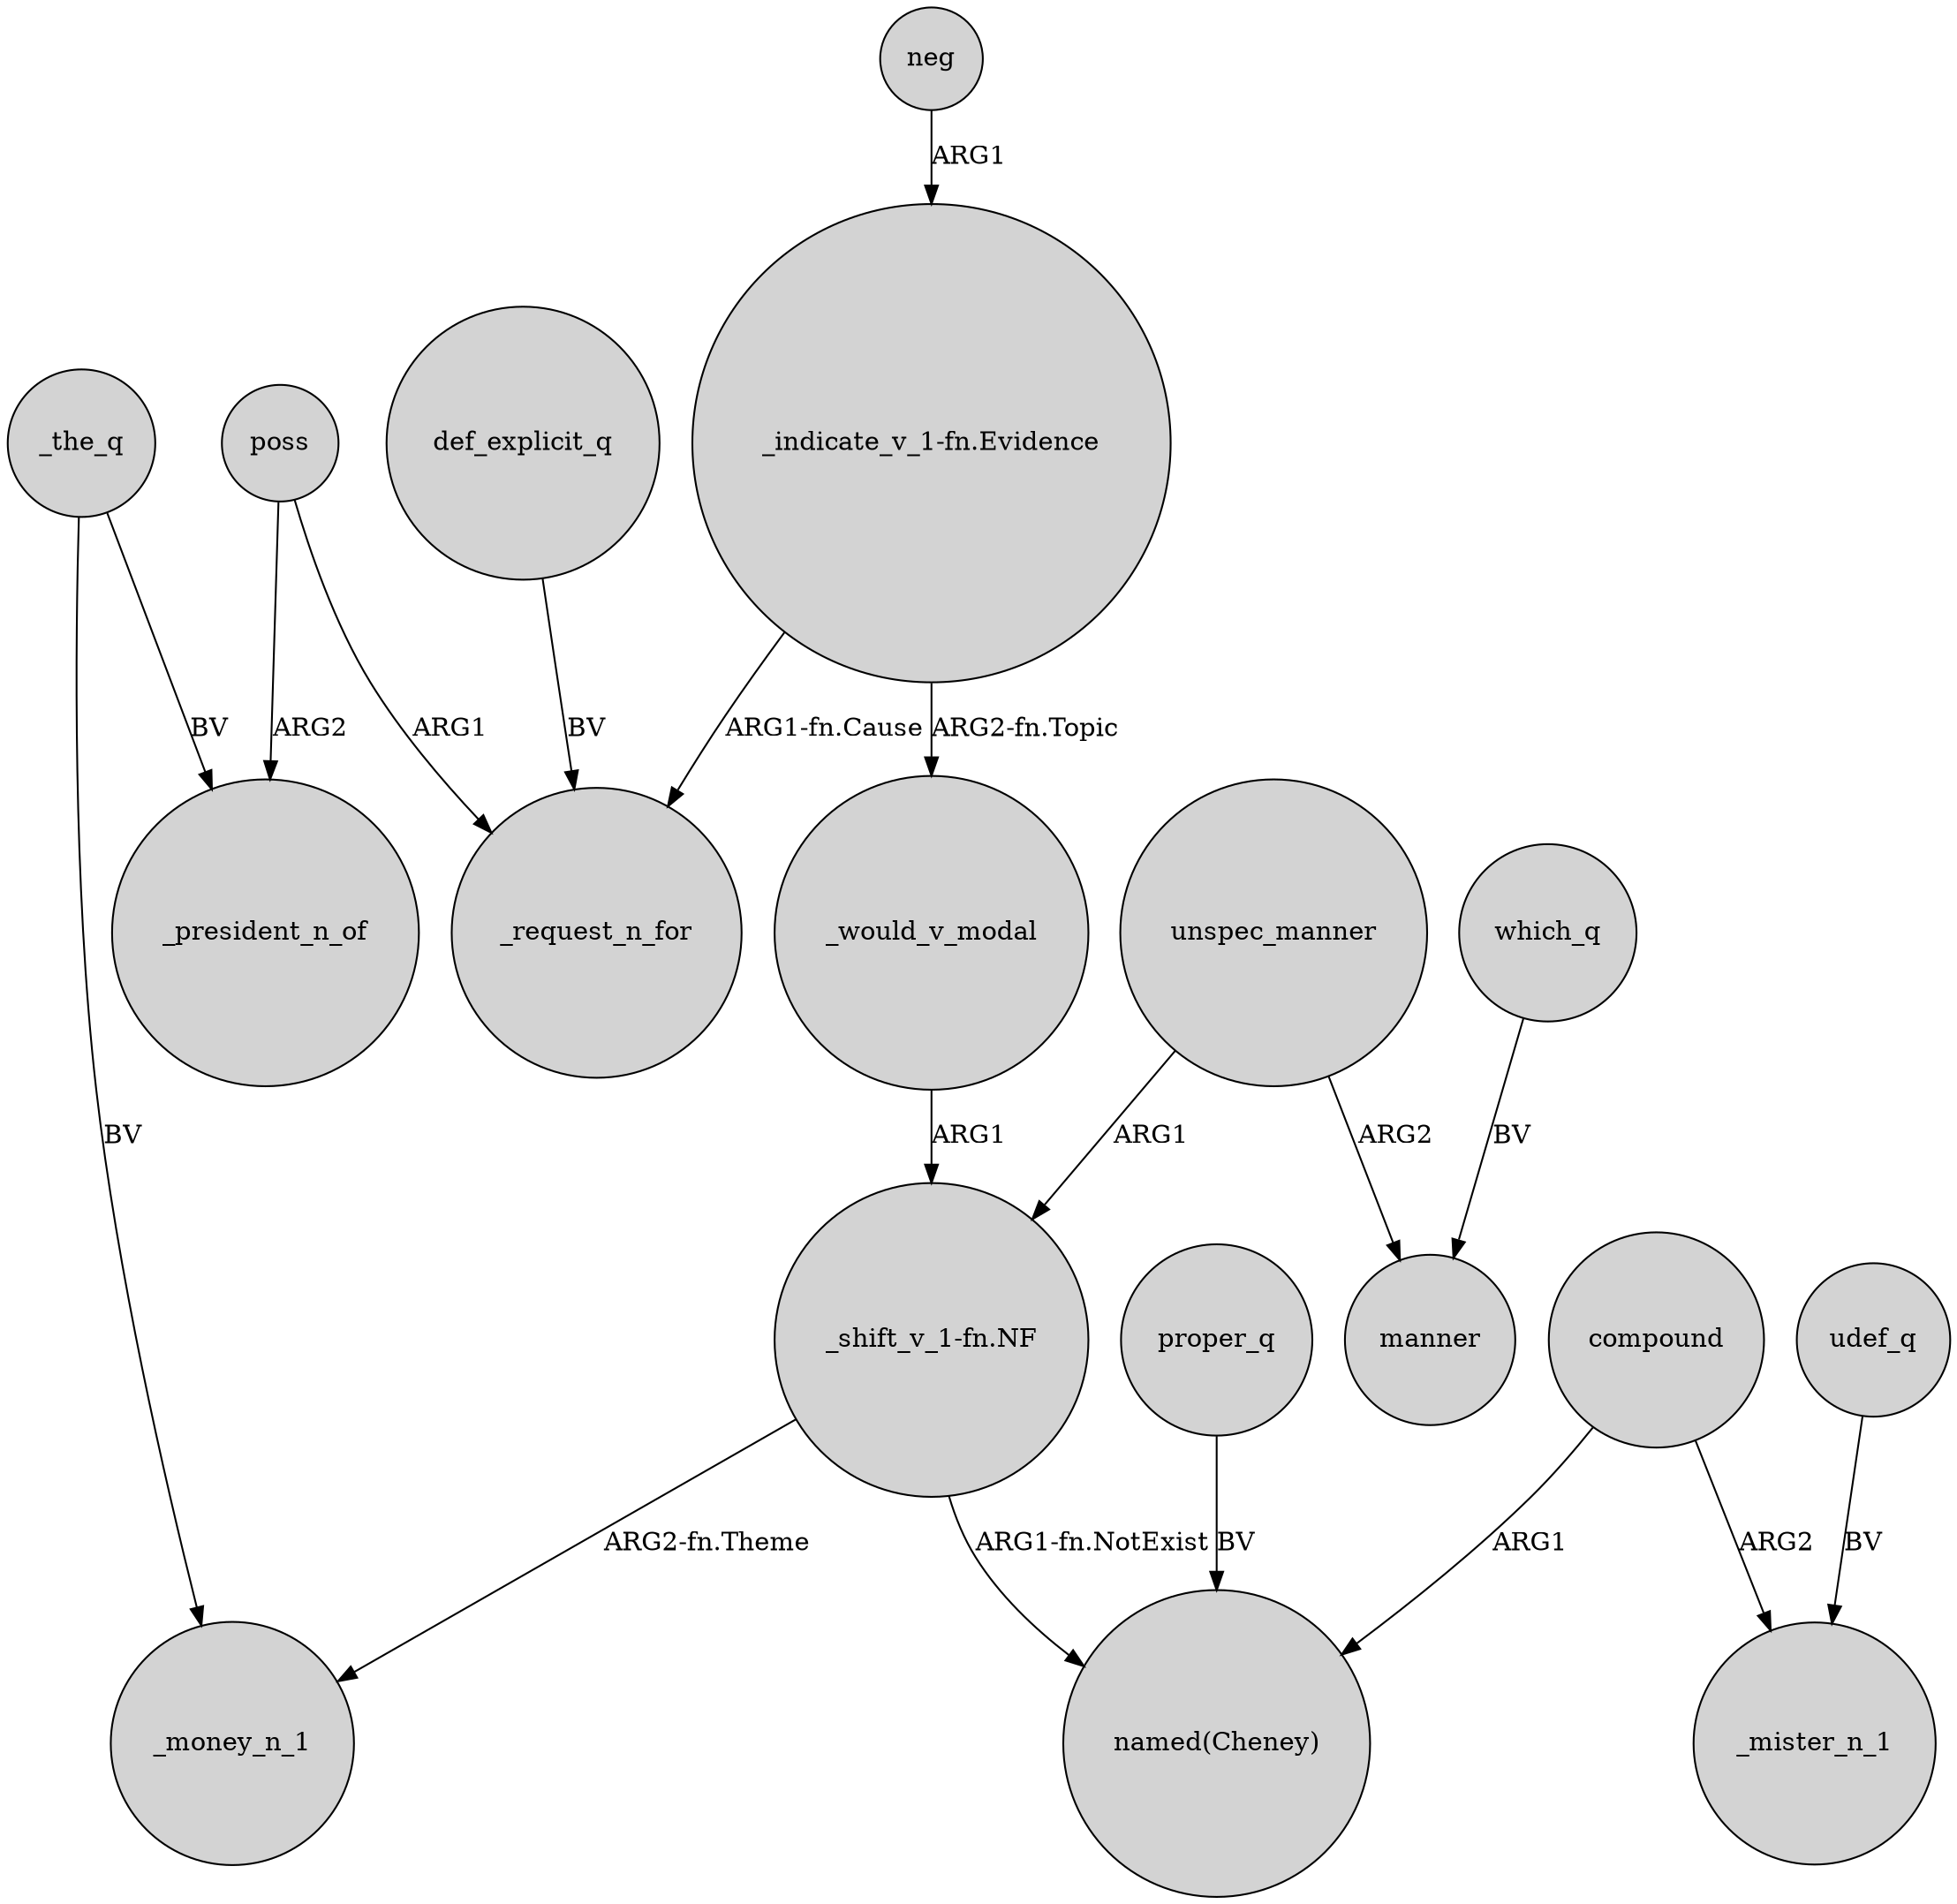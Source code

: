 digraph {
	node [shape=circle style=filled]
	proper_q -> "named(Cheney)" [label=BV]
	udef_q -> _mister_n_1 [label=BV]
	poss -> _request_n_for [label=ARG1]
	neg -> "_indicate_v_1-fn.Evidence" [label=ARG1]
	"_indicate_v_1-fn.Evidence" -> _would_v_modal [label="ARG2-fn.Topic"]
	"_shift_v_1-fn.NF" -> "named(Cheney)" [label="ARG1-fn.NotExist"]
	_the_q -> _money_n_1 [label=BV]
	which_q -> manner [label=BV]
	poss -> _president_n_of [label=ARG2]
	def_explicit_q -> _request_n_for [label=BV]
	"_shift_v_1-fn.NF" -> _money_n_1 [label="ARG2-fn.Theme"]
	_the_q -> _president_n_of [label=BV]
	unspec_manner -> manner [label=ARG2]
	compound -> "named(Cheney)" [label=ARG1]
	unspec_manner -> "_shift_v_1-fn.NF" [label=ARG1]
	compound -> _mister_n_1 [label=ARG2]
	_would_v_modal -> "_shift_v_1-fn.NF" [label=ARG1]
	"_indicate_v_1-fn.Evidence" -> _request_n_for [label="ARG1-fn.Cause"]
}
